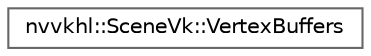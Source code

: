 digraph "Graphical Class Hierarchy"
{
 // LATEX_PDF_SIZE
  bgcolor="transparent";
  edge [fontname=Helvetica,fontsize=10,labelfontname=Helvetica,labelfontsize=10];
  node [fontname=Helvetica,fontsize=10,shape=box,height=0.2,width=0.4];
  rankdir="LR";
  Node0 [id="Node000000",label="nvvkhl::SceneVk::VertexBuffers",height=0.2,width=0.4,color="grey40", fillcolor="white", style="filled",URL="$structnvvkhl_1_1_scene_vk_1_1_vertex_buffers.html",tooltip=" "];
}
